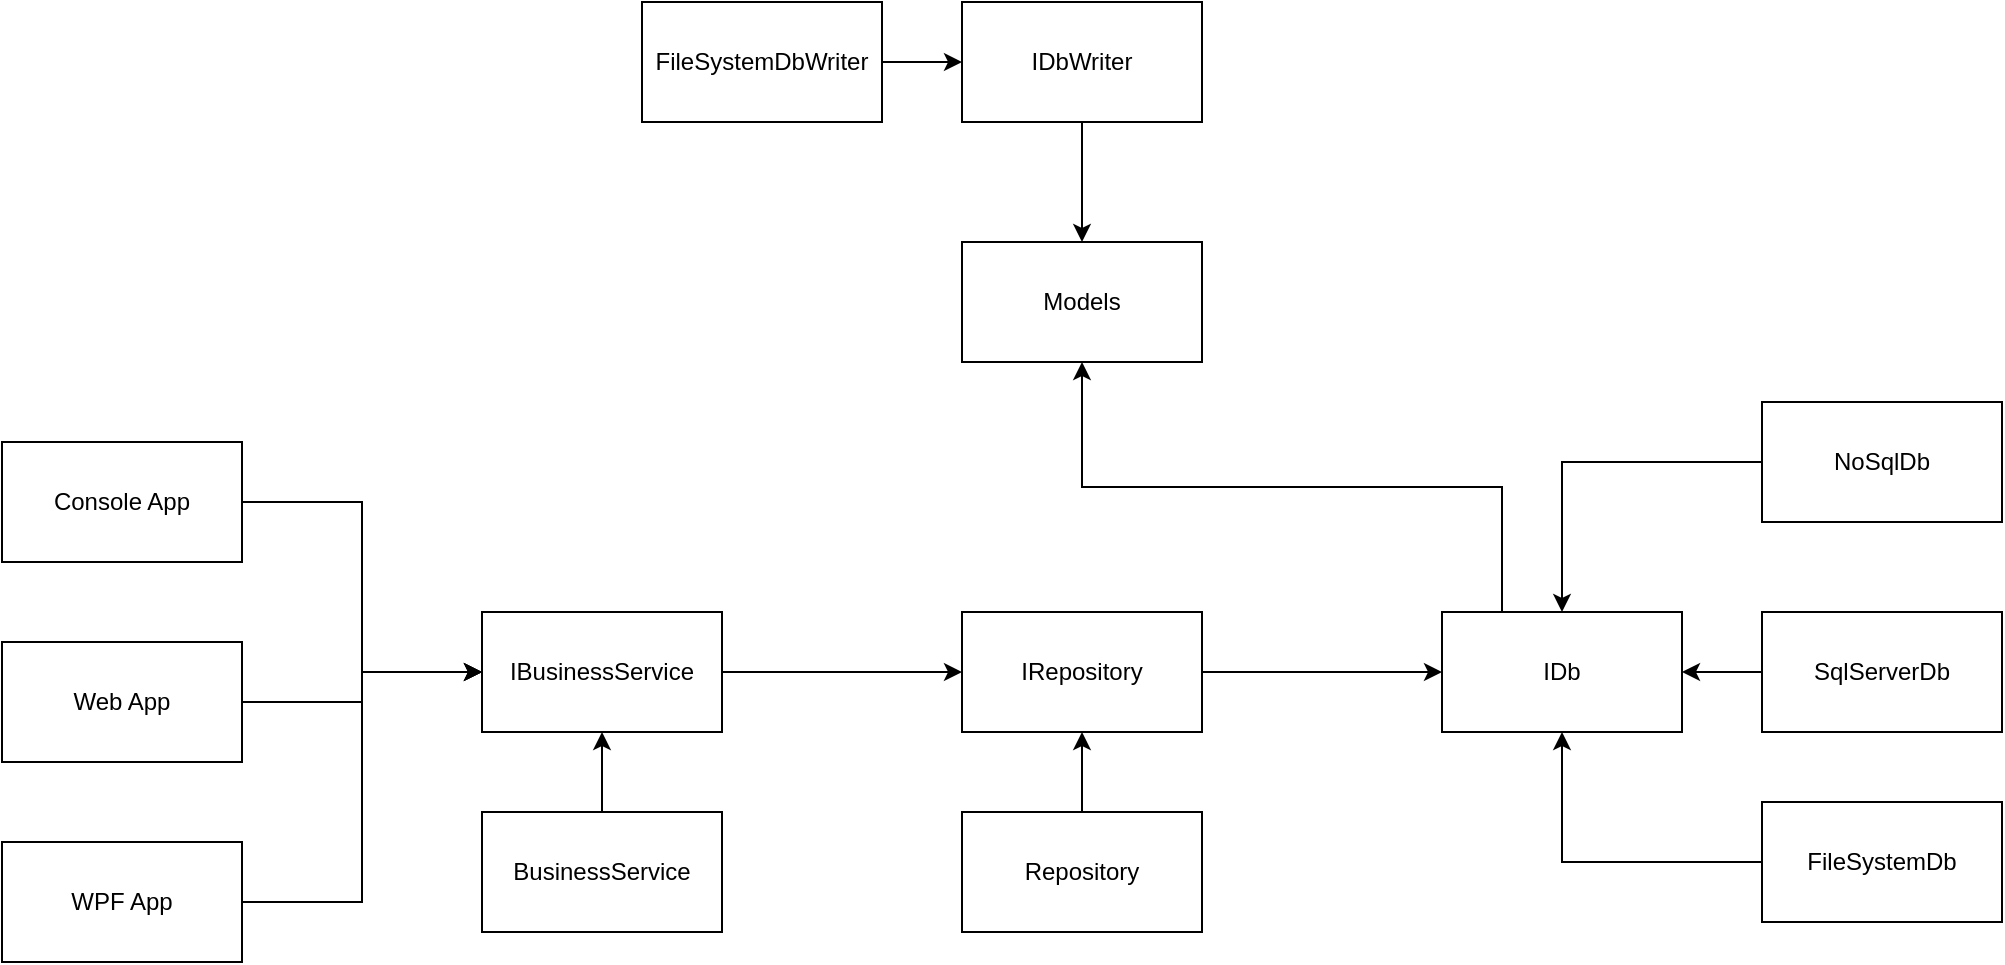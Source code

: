 <mxfile version="20.7.4" type="github">
  <diagram id="IazaFQufbwxDpcyIUHQd" name="Page-1">
    <mxGraphModel dx="2462" dy="937" grid="1" gridSize="10" guides="1" tooltips="1" connect="1" arrows="1" fold="1" page="1" pageScale="1" pageWidth="1100" pageHeight="850" math="0" shadow="0">
      <root>
        <mxCell id="0" />
        <mxCell id="1" parent="0" />
        <mxCell id="ufJkwKuwfb9cW5SKuPvF-18" style="edgeStyle=orthogonalEdgeStyle;rounded=0;orthogonalLoop=1;jettySize=auto;html=1;exitX=0.25;exitY=0;exitDx=0;exitDy=0;entryX=0.5;entryY=1;entryDx=0;entryDy=0;" edge="1" parent="1" source="U4I8RHW-6Y1IPheTWrWD-2" target="ufJkwKuwfb9cW5SKuPvF-1">
          <mxGeometry relative="1" as="geometry" />
        </mxCell>
        <mxCell id="U4I8RHW-6Y1IPheTWrWD-2" value="IDb" style="rounded=0;whiteSpace=wrap;html=1;" parent="1" vertex="1">
          <mxGeometry x="920" y="345" width="120" height="60" as="geometry" />
        </mxCell>
        <mxCell id="U4I8RHW-6Y1IPheTWrWD-9" value="" style="edgeStyle=orthogonalEdgeStyle;rounded=0;orthogonalLoop=1;jettySize=auto;html=1;" parent="1" source="U4I8RHW-6Y1IPheTWrWD-3" target="U4I8RHW-6Y1IPheTWrWD-2" edge="1">
          <mxGeometry relative="1" as="geometry" />
        </mxCell>
        <mxCell id="U4I8RHW-6Y1IPheTWrWD-3" value="FileSystemDb" style="rounded=0;whiteSpace=wrap;html=1;" parent="1" vertex="1">
          <mxGeometry x="1080" y="440" width="120" height="60" as="geometry" />
        </mxCell>
        <mxCell id="U4I8RHW-6Y1IPheTWrWD-8" style="edgeStyle=orthogonalEdgeStyle;rounded=0;orthogonalLoop=1;jettySize=auto;html=1;entryX=0;entryY=0.5;entryDx=0;entryDy=0;" parent="1" source="U4I8RHW-6Y1IPheTWrWD-5" target="U4I8RHW-6Y1IPheTWrWD-2" edge="1">
          <mxGeometry relative="1" as="geometry" />
        </mxCell>
        <mxCell id="U4I8RHW-6Y1IPheTWrWD-5" value="IRepository" style="rounded=0;whiteSpace=wrap;html=1;" parent="1" vertex="1">
          <mxGeometry x="680" y="345" width="120" height="60" as="geometry" />
        </mxCell>
        <mxCell id="U4I8RHW-6Y1IPheTWrWD-7" style="edgeStyle=orthogonalEdgeStyle;rounded=0;orthogonalLoop=1;jettySize=auto;html=1;entryX=0.5;entryY=1;entryDx=0;entryDy=0;" parent="1" source="U4I8RHW-6Y1IPheTWrWD-6" target="U4I8RHW-6Y1IPheTWrWD-5" edge="1">
          <mxGeometry relative="1" as="geometry" />
        </mxCell>
        <mxCell id="U4I8RHW-6Y1IPheTWrWD-6" value="Repository" style="rounded=0;whiteSpace=wrap;html=1;" parent="1" vertex="1">
          <mxGeometry x="680" y="445" width="120" height="60" as="geometry" />
        </mxCell>
        <mxCell id="U4I8RHW-6Y1IPheTWrWD-15" value="" style="edgeStyle=orthogonalEdgeStyle;rounded=0;orthogonalLoop=1;jettySize=auto;html=1;" parent="1" source="U4I8RHW-6Y1IPheTWrWD-12" target="U4I8RHW-6Y1IPheTWrWD-5" edge="1">
          <mxGeometry relative="1" as="geometry" />
        </mxCell>
        <mxCell id="U4I8RHW-6Y1IPheTWrWD-12" value="IBusinessService" style="rounded=0;whiteSpace=wrap;html=1;" parent="1" vertex="1">
          <mxGeometry x="440" y="345" width="120" height="60" as="geometry" />
        </mxCell>
        <mxCell id="U4I8RHW-6Y1IPheTWrWD-14" value="" style="edgeStyle=orthogonalEdgeStyle;rounded=0;orthogonalLoop=1;jettySize=auto;html=1;" parent="1" source="U4I8RHW-6Y1IPheTWrWD-13" target="U4I8RHW-6Y1IPheTWrWD-12" edge="1">
          <mxGeometry relative="1" as="geometry" />
        </mxCell>
        <mxCell id="U4I8RHW-6Y1IPheTWrWD-13" value="BusinessService" style="rounded=0;whiteSpace=wrap;html=1;" parent="1" vertex="1">
          <mxGeometry x="440" y="445" width="120" height="60" as="geometry" />
        </mxCell>
        <mxCell id="ufJkwKuwfb9cW5SKuPvF-1" value="Models" style="rounded=0;whiteSpace=wrap;html=1;" vertex="1" parent="1">
          <mxGeometry x="680" y="160" width="120" height="60" as="geometry" />
        </mxCell>
        <mxCell id="ufJkwKuwfb9cW5SKuPvF-4" style="edgeStyle=orthogonalEdgeStyle;rounded=0;orthogonalLoop=1;jettySize=auto;html=1;entryX=0.5;entryY=0;entryDx=0;entryDy=0;" edge="1" parent="1" source="ufJkwKuwfb9cW5SKuPvF-3" target="ufJkwKuwfb9cW5SKuPvF-1">
          <mxGeometry relative="1" as="geometry" />
        </mxCell>
        <mxCell id="ufJkwKuwfb9cW5SKuPvF-3" value="IDbWriter" style="rounded=0;whiteSpace=wrap;html=1;" vertex="1" parent="1">
          <mxGeometry x="680" y="40" width="120" height="60" as="geometry" />
        </mxCell>
        <mxCell id="ufJkwKuwfb9cW5SKuPvF-6" value="" style="edgeStyle=orthogonalEdgeStyle;rounded=0;orthogonalLoop=1;jettySize=auto;html=1;" edge="1" parent="1" source="ufJkwKuwfb9cW5SKuPvF-5" target="ufJkwKuwfb9cW5SKuPvF-3">
          <mxGeometry relative="1" as="geometry" />
        </mxCell>
        <mxCell id="ufJkwKuwfb9cW5SKuPvF-5" value="FileSystemDbWriter" style="rounded=0;whiteSpace=wrap;html=1;" vertex="1" parent="1">
          <mxGeometry x="520" y="40" width="120" height="60" as="geometry" />
        </mxCell>
        <mxCell id="ufJkwKuwfb9cW5SKuPvF-8" style="edgeStyle=orthogonalEdgeStyle;rounded=0;orthogonalLoop=1;jettySize=auto;html=1;exitX=0;exitY=0.5;exitDx=0;exitDy=0;entryX=1;entryY=0.5;entryDx=0;entryDy=0;" edge="1" parent="1" source="ufJkwKuwfb9cW5SKuPvF-7" target="U4I8RHW-6Y1IPheTWrWD-2">
          <mxGeometry relative="1" as="geometry" />
        </mxCell>
        <mxCell id="ufJkwKuwfb9cW5SKuPvF-7" value="SqlServerDb" style="rounded=0;whiteSpace=wrap;html=1;" vertex="1" parent="1">
          <mxGeometry x="1080" y="345" width="120" height="60" as="geometry" />
        </mxCell>
        <mxCell id="ufJkwKuwfb9cW5SKuPvF-12" style="edgeStyle=orthogonalEdgeStyle;rounded=0;orthogonalLoop=1;jettySize=auto;html=1;exitX=1;exitY=0.5;exitDx=0;exitDy=0;entryX=0;entryY=0.5;entryDx=0;entryDy=0;" edge="1" parent="1" source="ufJkwKuwfb9cW5SKuPvF-9" target="U4I8RHW-6Y1IPheTWrWD-12">
          <mxGeometry relative="1" as="geometry" />
        </mxCell>
        <mxCell id="ufJkwKuwfb9cW5SKuPvF-9" value="Console App" style="rounded=0;whiteSpace=wrap;html=1;" vertex="1" parent="1">
          <mxGeometry x="200" y="260" width="120" height="60" as="geometry" />
        </mxCell>
        <mxCell id="ufJkwKuwfb9cW5SKuPvF-13" style="edgeStyle=orthogonalEdgeStyle;rounded=0;orthogonalLoop=1;jettySize=auto;html=1;entryX=0;entryY=0.5;entryDx=0;entryDy=0;" edge="1" parent="1" source="ufJkwKuwfb9cW5SKuPvF-10" target="U4I8RHW-6Y1IPheTWrWD-12">
          <mxGeometry relative="1" as="geometry" />
        </mxCell>
        <mxCell id="ufJkwKuwfb9cW5SKuPvF-10" value="Web App" style="rounded=0;whiteSpace=wrap;html=1;" vertex="1" parent="1">
          <mxGeometry x="200" y="360" width="120" height="60" as="geometry" />
        </mxCell>
        <mxCell id="ufJkwKuwfb9cW5SKuPvF-14" style="edgeStyle=orthogonalEdgeStyle;rounded=0;orthogonalLoop=1;jettySize=auto;html=1;exitX=1;exitY=0.5;exitDx=0;exitDy=0;entryX=0;entryY=0.5;entryDx=0;entryDy=0;" edge="1" parent="1" source="ufJkwKuwfb9cW5SKuPvF-11" target="U4I8RHW-6Y1IPheTWrWD-12">
          <mxGeometry relative="1" as="geometry" />
        </mxCell>
        <mxCell id="ufJkwKuwfb9cW5SKuPvF-11" value="WPF App" style="rounded=0;whiteSpace=wrap;html=1;" vertex="1" parent="1">
          <mxGeometry x="200" y="460" width="120" height="60" as="geometry" />
        </mxCell>
        <mxCell id="ufJkwKuwfb9cW5SKuPvF-17" style="edgeStyle=orthogonalEdgeStyle;rounded=0;orthogonalLoop=1;jettySize=auto;html=1;entryX=0.5;entryY=0;entryDx=0;entryDy=0;" edge="1" parent="1" source="ufJkwKuwfb9cW5SKuPvF-16" target="U4I8RHW-6Y1IPheTWrWD-2">
          <mxGeometry relative="1" as="geometry" />
        </mxCell>
        <mxCell id="ufJkwKuwfb9cW5SKuPvF-16" value="NoSqlDb" style="rounded=0;whiteSpace=wrap;html=1;" vertex="1" parent="1">
          <mxGeometry x="1080" y="240" width="120" height="60" as="geometry" />
        </mxCell>
      </root>
    </mxGraphModel>
  </diagram>
</mxfile>
